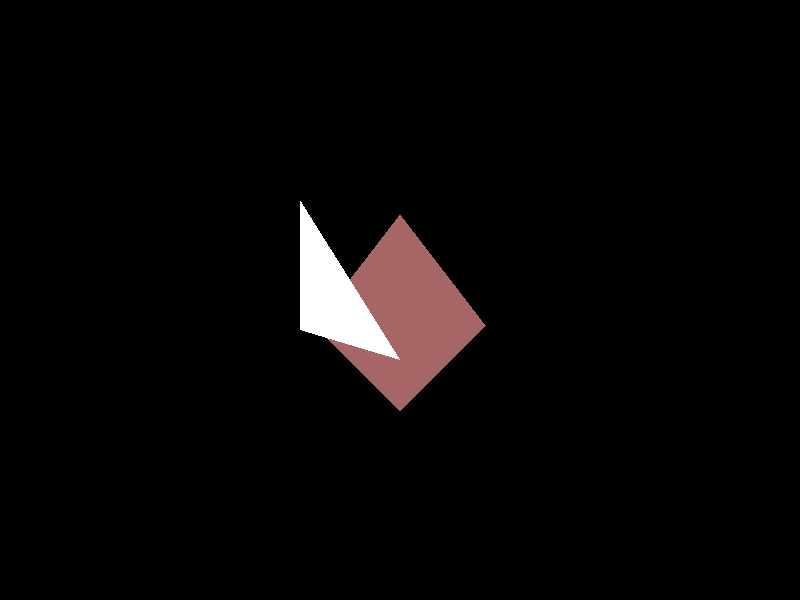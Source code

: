 // cs174, assignment 1 sample file (RIGHT HANDED)

camera {
   location  <0, 0, 7>
      up        <0,  1,  0>
      right     <1.33333, 0,  0>
      look_at   <0, 0, 0>
}

light_source {<-100, 100, 100> color rgb <1.5, 1.5, 1.5>}


triangle {
   <1,1 ,1 >,
      <-.001, -.3,4 >,
      <1,-.3 ,1 >
         pigment {color rgb <1.0, 1.0, 1.0>}
   finish {ambient 0.3 diffuse 0.4}}


triangle {
   <-.001,1 ,0 >,
      <-.001, -.3,3 >,
      <1,-.3 ,0 >
         pigment {color rgb <0.65, 0.4, 0.4>}
   finish {ambient 0.3 diffuse 0.4}}

triangle {
   <0,1 ,0 >,
      <-1, -.3,0 >,
      <0,-.3 ,3 >
         pigment {color rgb <0.65, 0.4, 0.4>}
   finish {ambient 0.3 diffuse 0.4}
}

triangle {
   <-1, -.3,0 >,
      <0,-1.3 ,0 >,
      <0,-.3 ,3 >
         pigment {color rgb <0.65, 0.4, 0.4>}
   finish {ambient 0.3 diffuse 0.4}
}

triangle {
   <0,-.3 ,2 >,
      <0,-1.3 ,0 >,
      <1, -.3,0 >
         pigment {color rgb <0.65, 0.4, 0.4>}
   finish {ambient 0.3 diffuse 0.4}
}


